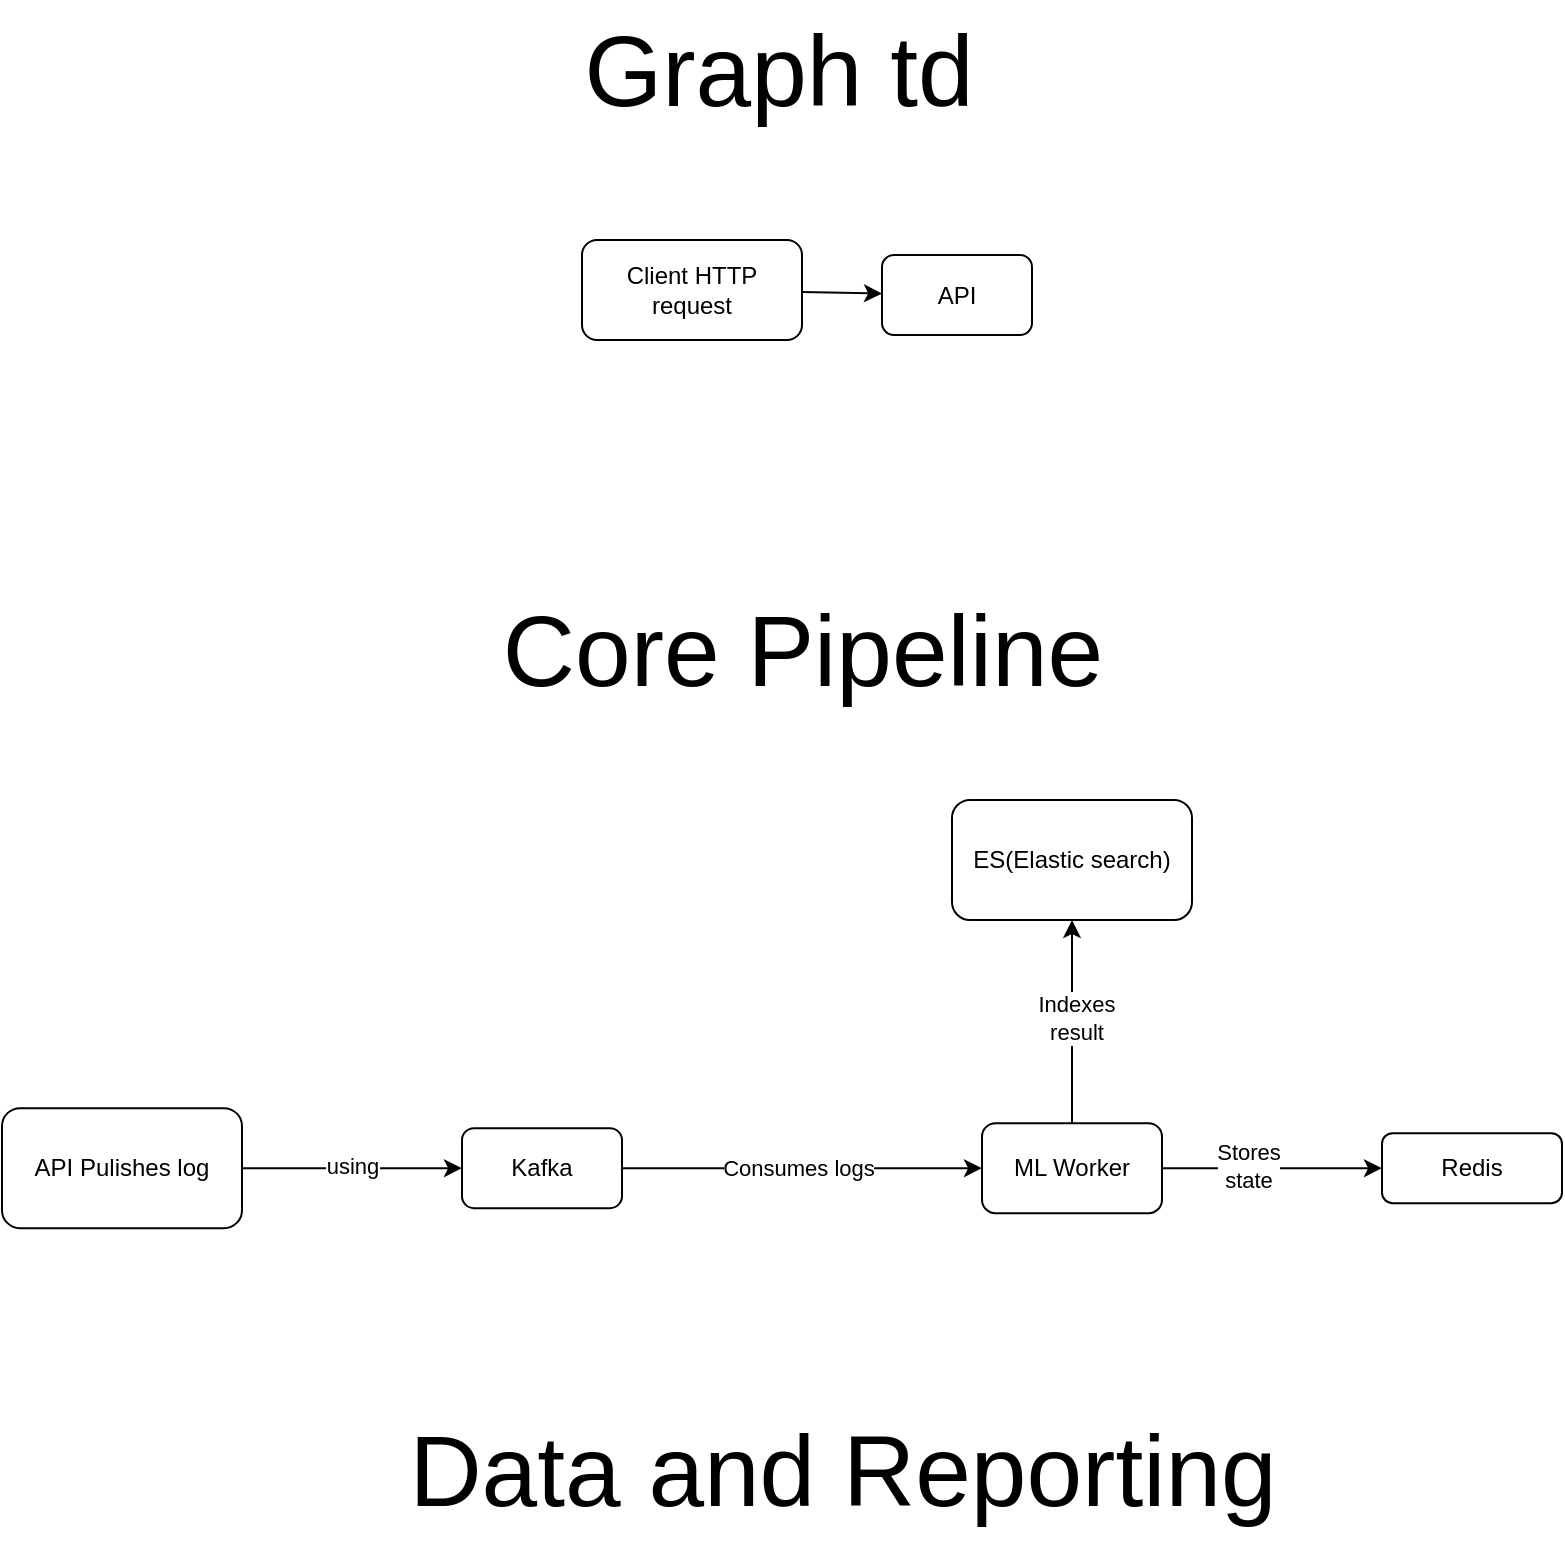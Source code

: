 <mxfile>
    <diagram id="kWh_woVptcgKXJwARJsb" name="Page-1">
        <mxGraphModel dx="2335" dy="1358" grid="1" gridSize="10" guides="1" tooltips="1" connect="1" arrows="1" fold="1" page="1" pageScale="1" pageWidth="850" pageHeight="1100" background="#FFFFFF" math="0" shadow="0">
            <root>
                <mxCell id="0"/>
                <mxCell id="1" parent="0"/>
                <mxCell id="4" value="" style="edgeStyle=none;html=1;" edge="1" parent="1" source="2" target="3">
                    <mxGeometry relative="1" as="geometry">
                        <Array as="points"/>
                    </mxGeometry>
                </mxCell>
                <mxCell id="2" value="Client HTTP request" style="rounded=1;whiteSpace=wrap;html=1;" vertex="1" parent="1">
                    <mxGeometry x="-80" y="130" width="110" height="50" as="geometry"/>
                </mxCell>
                <mxCell id="3" value="API" style="whiteSpace=wrap;html=1;rounded=1;" vertex="1" parent="1">
                    <mxGeometry x="70" y="137.5" width="75" height="40" as="geometry"/>
                </mxCell>
                <mxCell id="14" style="edgeStyle=none;html=1;exitX=1;exitY=0.5;exitDx=0;exitDy=0;" edge="1" parent="1" source="7" target="8">
                    <mxGeometry relative="1" as="geometry"/>
                </mxCell>
                <mxCell id="15" value="using" style="edgeLabel;html=1;align=center;verticalAlign=middle;resizable=0;points=[];" vertex="1" connectable="0" parent="14">
                    <mxGeometry x="0.004" y="1" relative="1" as="geometry">
                        <mxPoint as="offset"/>
                    </mxGeometry>
                </mxCell>
                <mxCell id="7" value="API Pulishes log" style="rounded=1;whiteSpace=wrap;html=1;" vertex="1" parent="1">
                    <mxGeometry x="-370" y="564.07" width="120" height="60" as="geometry"/>
                </mxCell>
                <mxCell id="20" value="" style="edgeStyle=none;html=1;" edge="1" parent="1" source="8" target="19">
                    <mxGeometry relative="1" as="geometry"/>
                </mxCell>
                <mxCell id="21" value="Consumes logs" style="edgeLabel;html=1;align=center;verticalAlign=middle;resizable=0;points=[];" vertex="1" connectable="0" parent="20">
                    <mxGeometry x="-0.214" relative="1" as="geometry">
                        <mxPoint x="17" as="offset"/>
                    </mxGeometry>
                </mxCell>
                <mxCell id="8" value="Kafka" style="whiteSpace=wrap;html=1;rounded=1;" vertex="1" parent="1">
                    <mxGeometry x="-140" y="574.07" width="80" height="40" as="geometry"/>
                </mxCell>
                <mxCell id="23" value="" style="edgeStyle=none;html=1;" edge="1" parent="1" source="19" target="22">
                    <mxGeometry relative="1" as="geometry"/>
                </mxCell>
                <mxCell id="24" value="Stores&lt;div&gt;state&lt;/div&gt;" style="edgeLabel;html=1;align=center;verticalAlign=middle;resizable=0;points=[];" vertex="1" connectable="0" parent="23">
                    <mxGeometry x="-0.227" y="1" relative="1" as="geometry">
                        <mxPoint as="offset"/>
                    </mxGeometry>
                </mxCell>
                <mxCell id="28" value="" style="edgeStyle=none;html=1;" edge="1" parent="1" source="19" target="27">
                    <mxGeometry relative="1" as="geometry"/>
                </mxCell>
                <mxCell id="29" value="Indexes&lt;div&gt;result&lt;/div&gt;" style="edgeLabel;html=1;align=center;verticalAlign=middle;resizable=0;points=[];" vertex="1" connectable="0" parent="28">
                    <mxGeometry x="0.047" y="-2" relative="1" as="geometry">
                        <mxPoint as="offset"/>
                    </mxGeometry>
                </mxCell>
                <mxCell id="19" value="ML Worker" style="whiteSpace=wrap;html=1;rounded=1;" vertex="1" parent="1">
                    <mxGeometry x="120" y="571.57" width="90" height="45" as="geometry"/>
                </mxCell>
                <mxCell id="22" value="Redis" style="whiteSpace=wrap;html=1;rounded=1;" vertex="1" parent="1">
                    <mxGeometry x="320" y="576.57" width="90" height="35" as="geometry"/>
                </mxCell>
                <mxCell id="27" value="ES(Elastic search)" style="whiteSpace=wrap;html=1;rounded=1;" vertex="1" parent="1">
                    <mxGeometry x="105" y="410" width="120" height="60" as="geometry"/>
                </mxCell>
                <mxCell id="30" value="Core Pipeline" style="text;html=1;align=center;verticalAlign=middle;resizable=0;points=[];autosize=1;strokeColor=none;fillColor=none;fontSize=50;fontColor=#000000;" vertex="1" parent="1">
                    <mxGeometry x="-130" y="300" width="320" height="70" as="geometry"/>
                </mxCell>
                <mxCell id="34" value="Data and Reporting" style="text;html=1;align=center;verticalAlign=middle;resizable=0;points=[];autosize=1;strokeColor=none;fillColor=none;fontSize=50;" vertex="1" parent="1">
                    <mxGeometry x="-180" y="710" width="460" height="70" as="geometry"/>
                </mxCell>
                <mxCell id="35" value="Graph td&lt;div&gt;&lt;br&gt;&lt;/div&gt;" style="text;html=1;align=center;verticalAlign=middle;resizable=0;points=[];autosize=1;strokeColor=none;fillColor=none;fontSize=50;" vertex="1" parent="1">
                    <mxGeometry x="-92.5" y="10" width="220" height="130" as="geometry"/>
                </mxCell>
            </root>
        </mxGraphModel>
    </diagram>
</mxfile>